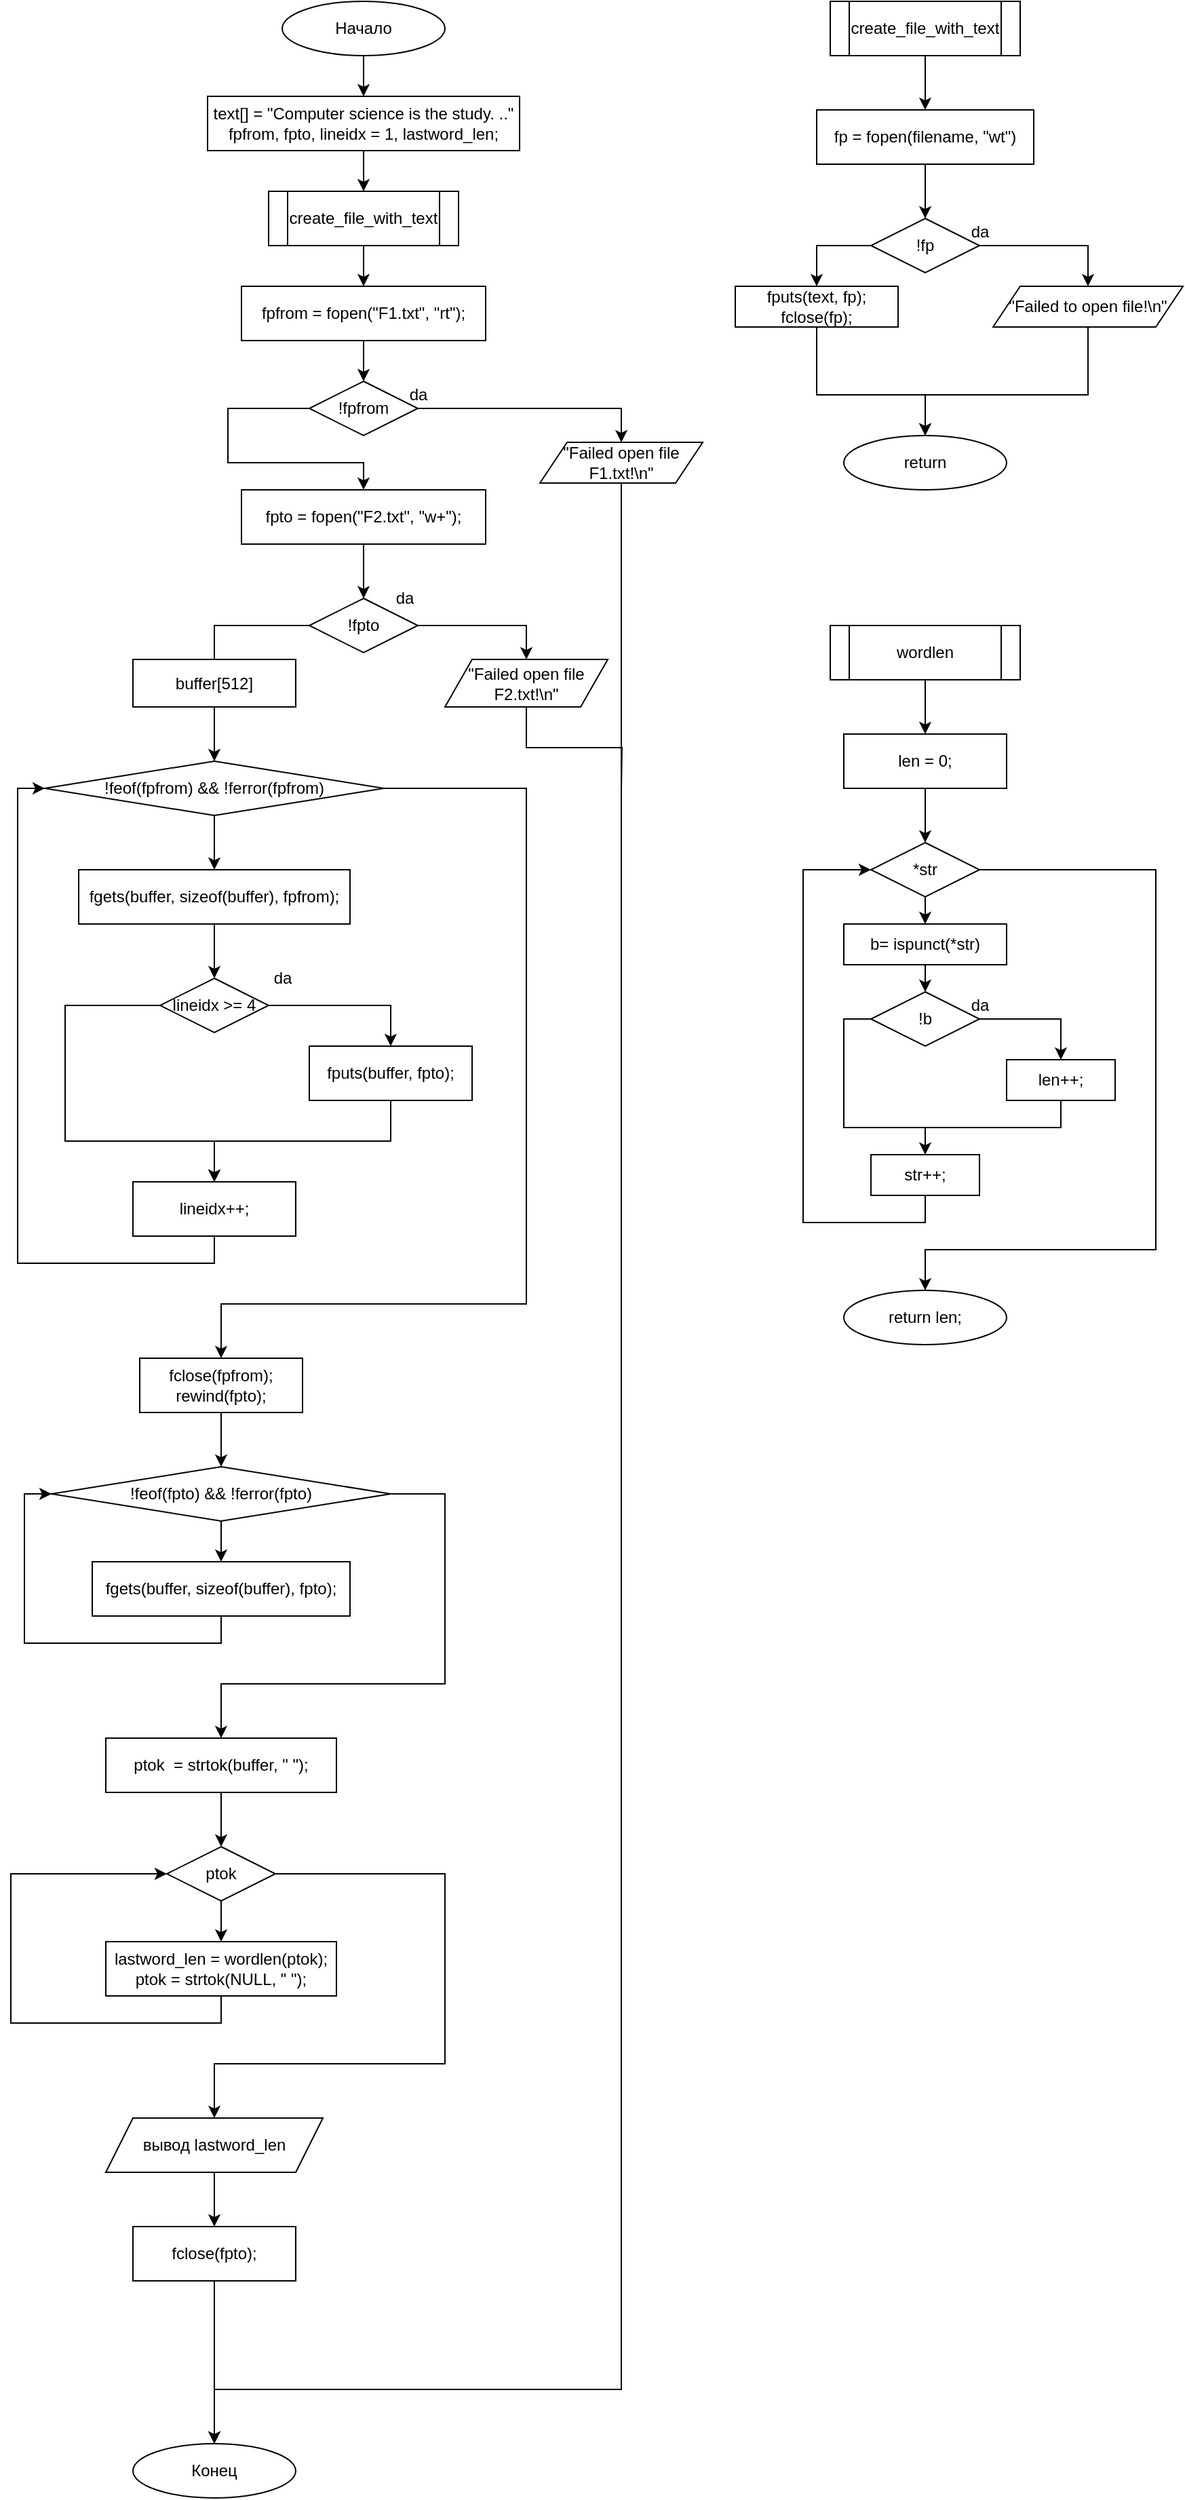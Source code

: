 <mxfile version="16.2.2" type="device"><diagram id="C5RBs43oDa-KdzZeNtuy" name="Page-1"><mxGraphModel dx="2181" dy="702" grid="1" gridSize="10" guides="1" tooltips="1" connect="1" arrows="1" fold="1" page="1" pageScale="1" pageWidth="827" pageHeight="1169" math="0" shadow="0"><root><mxCell id="WIyWlLk6GJQsqaUBKTNV-0"/><mxCell id="WIyWlLk6GJQsqaUBKTNV-1" parent="WIyWlLk6GJQsqaUBKTNV-0"/><mxCell id="cF8SmFSWWeZqv9LzPDOu-3" style="edgeStyle=orthogonalEdgeStyle;rounded=0;orthogonalLoop=1;jettySize=auto;html=1;exitX=0.5;exitY=1;exitDx=0;exitDy=0;entryX=0.5;entryY=0;entryDx=0;entryDy=0;" edge="1" parent="WIyWlLk6GJQsqaUBKTNV-1" source="cF8SmFSWWeZqv9LzPDOu-0" target="cF8SmFSWWeZqv9LzPDOu-2"><mxGeometry relative="1" as="geometry"/></mxCell><mxCell id="cF8SmFSWWeZqv9LzPDOu-0" value="Начало" style="ellipse;whiteSpace=wrap;html=1;" vertex="1" parent="WIyWlLk6GJQsqaUBKTNV-1"><mxGeometry x="80" y="40" width="120" height="40" as="geometry"/></mxCell><mxCell id="cF8SmFSWWeZqv9LzPDOu-1" value="Конец" style="ellipse;whiteSpace=wrap;html=1;" vertex="1" parent="WIyWlLk6GJQsqaUBKTNV-1"><mxGeometry x="-30" y="1840" width="120" height="40" as="geometry"/></mxCell><mxCell id="cF8SmFSWWeZqv9LzPDOu-39" value="" style="edgeStyle=orthogonalEdgeStyle;rounded=0;orthogonalLoop=1;jettySize=auto;html=1;endArrow=classic;endFill=1;" edge="1" parent="WIyWlLk6GJQsqaUBKTNV-1" source="cF8SmFSWWeZqv9LzPDOu-2" target="cF8SmFSWWeZqv9LzPDOu-38"><mxGeometry relative="1" as="geometry"/></mxCell><mxCell id="cF8SmFSWWeZqv9LzPDOu-2" value="text[] = &quot;Computer science is the study. ..&quot;&lt;br&gt;fpfrom, fpto,&amp;nbsp;lineidx = 1,&amp;nbsp;lastword_len;" style="rounded=0;whiteSpace=wrap;html=1;" vertex="1" parent="WIyWlLk6GJQsqaUBKTNV-1"><mxGeometry x="25" y="110" width="230" height="40" as="geometry"/></mxCell><mxCell id="cF8SmFSWWeZqv9LzPDOu-6" value="" style="edgeStyle=orthogonalEdgeStyle;rounded=0;orthogonalLoop=1;jettySize=auto;html=1;" edge="1" parent="WIyWlLk6GJQsqaUBKTNV-1" source="cF8SmFSWWeZqv9LzPDOu-4" target="cF8SmFSWWeZqv9LzPDOu-5"><mxGeometry relative="1" as="geometry"/></mxCell><mxCell id="cF8SmFSWWeZqv9LzPDOu-4" value="create_file_with_text" style="shape=process;whiteSpace=wrap;html=1;backgroundOutline=1;" vertex="1" parent="WIyWlLk6GJQsqaUBKTNV-1"><mxGeometry x="484" y="40" width="140" height="40" as="geometry"/></mxCell><mxCell id="cF8SmFSWWeZqv9LzPDOu-8" value="" style="edgeStyle=orthogonalEdgeStyle;rounded=0;orthogonalLoop=1;jettySize=auto;html=1;" edge="1" parent="WIyWlLk6GJQsqaUBKTNV-1" source="cF8SmFSWWeZqv9LzPDOu-5" target="cF8SmFSWWeZqv9LzPDOu-7"><mxGeometry relative="1" as="geometry"/></mxCell><mxCell id="cF8SmFSWWeZqv9LzPDOu-5" value="fp = fopen(filename, &quot;wt&quot;)" style="whiteSpace=wrap;html=1;" vertex="1" parent="WIyWlLk6GJQsqaUBKTNV-1"><mxGeometry x="474" y="120" width="160" height="40" as="geometry"/></mxCell><mxCell id="cF8SmFSWWeZqv9LzPDOu-10" value="" style="edgeStyle=orthogonalEdgeStyle;rounded=0;orthogonalLoop=1;jettySize=auto;html=1;" edge="1" parent="WIyWlLk6GJQsqaUBKTNV-1" source="cF8SmFSWWeZqv9LzPDOu-7" target="cF8SmFSWWeZqv9LzPDOu-9"><mxGeometry relative="1" as="geometry"/></mxCell><mxCell id="cF8SmFSWWeZqv9LzPDOu-15" style="edgeStyle=orthogonalEdgeStyle;rounded=0;orthogonalLoop=1;jettySize=auto;html=1;exitX=0;exitY=0.5;exitDx=0;exitDy=0;entryX=0.5;entryY=0;entryDx=0;entryDy=0;" edge="1" parent="WIyWlLk6GJQsqaUBKTNV-1" source="cF8SmFSWWeZqv9LzPDOu-7" target="cF8SmFSWWeZqv9LzPDOu-14"><mxGeometry relative="1" as="geometry"/></mxCell><mxCell id="cF8SmFSWWeZqv9LzPDOu-7" value="!fp" style="rhombus;whiteSpace=wrap;html=1;" vertex="1" parent="WIyWlLk6GJQsqaUBKTNV-1"><mxGeometry x="514" y="200" width="80" height="40" as="geometry"/></mxCell><mxCell id="cF8SmFSWWeZqv9LzPDOu-13" style="edgeStyle=orthogonalEdgeStyle;rounded=0;orthogonalLoop=1;jettySize=auto;html=1;exitX=0.5;exitY=1;exitDx=0;exitDy=0;entryX=0.5;entryY=0;entryDx=0;entryDy=0;" edge="1" parent="WIyWlLk6GJQsqaUBKTNV-1" source="cF8SmFSWWeZqv9LzPDOu-9" target="cF8SmFSWWeZqv9LzPDOu-12"><mxGeometry relative="1" as="geometry"><Array as="points"><mxPoint x="674" y="330"/><mxPoint x="554" y="330"/></Array></mxGeometry></mxCell><mxCell id="cF8SmFSWWeZqv9LzPDOu-9" value="&quot;Failed to open file!\n&quot;" style="shape=parallelogram;perimeter=parallelogramPerimeter;whiteSpace=wrap;html=1;fixedSize=1;" vertex="1" parent="WIyWlLk6GJQsqaUBKTNV-1"><mxGeometry x="604" y="250" width="140" height="30" as="geometry"/></mxCell><mxCell id="cF8SmFSWWeZqv9LzPDOu-11" value="da" style="text;html=1;align=center;verticalAlign=middle;resizable=0;points=[];autosize=1;strokeColor=none;fillColor=none;" vertex="1" parent="WIyWlLk6GJQsqaUBKTNV-1"><mxGeometry x="579" y="200" width="30" height="20" as="geometry"/></mxCell><mxCell id="cF8SmFSWWeZqv9LzPDOu-12" value="return" style="ellipse;whiteSpace=wrap;html=1;" vertex="1" parent="WIyWlLk6GJQsqaUBKTNV-1"><mxGeometry x="494" y="360" width="120" height="40" as="geometry"/></mxCell><mxCell id="cF8SmFSWWeZqv9LzPDOu-16" style="edgeStyle=orthogonalEdgeStyle;rounded=0;orthogonalLoop=1;jettySize=auto;html=1;entryX=0.5;entryY=0;entryDx=0;entryDy=0;" edge="1" parent="WIyWlLk6GJQsqaUBKTNV-1" source="cF8SmFSWWeZqv9LzPDOu-14" target="cF8SmFSWWeZqv9LzPDOu-12"><mxGeometry relative="1" as="geometry"><Array as="points"><mxPoint x="474" y="330"/><mxPoint x="554" y="330"/></Array></mxGeometry></mxCell><mxCell id="cF8SmFSWWeZqv9LzPDOu-14" value="&lt;div&gt;&lt;span&gt;&#9;&lt;/span&gt;fputs(text, fp);&lt;/div&gt;&lt;div&gt;&lt;span&gt;&#9;&lt;/span&gt;fclose(fp);&lt;/div&gt;" style="rounded=0;whiteSpace=wrap;html=1;" vertex="1" parent="WIyWlLk6GJQsqaUBKTNV-1"><mxGeometry x="414" y="250" width="120" height="30" as="geometry"/></mxCell><mxCell id="cF8SmFSWWeZqv9LzPDOu-19" value="" style="edgeStyle=orthogonalEdgeStyle;rounded=0;orthogonalLoop=1;jettySize=auto;html=1;" edge="1" parent="WIyWlLk6GJQsqaUBKTNV-1" source="cF8SmFSWWeZqv9LzPDOu-17" target="cF8SmFSWWeZqv9LzPDOu-18"><mxGeometry relative="1" as="geometry"/></mxCell><mxCell id="cF8SmFSWWeZqv9LzPDOu-17" value="wordlen" style="shape=process;whiteSpace=wrap;html=1;backgroundOutline=1;" vertex="1" parent="WIyWlLk6GJQsqaUBKTNV-1"><mxGeometry x="484" y="500" width="140" height="40" as="geometry"/></mxCell><mxCell id="cF8SmFSWWeZqv9LzPDOu-21" value="" style="edgeStyle=orthogonalEdgeStyle;rounded=0;orthogonalLoop=1;jettySize=auto;html=1;" edge="1" parent="WIyWlLk6GJQsqaUBKTNV-1" source="cF8SmFSWWeZqv9LzPDOu-18" target="cF8SmFSWWeZqv9LzPDOu-20"><mxGeometry relative="1" as="geometry"/></mxCell><mxCell id="cF8SmFSWWeZqv9LzPDOu-18" value="len = 0;" style="whiteSpace=wrap;html=1;" vertex="1" parent="WIyWlLk6GJQsqaUBKTNV-1"><mxGeometry x="494" y="580" width="120" height="40" as="geometry"/></mxCell><mxCell id="cF8SmFSWWeZqv9LzPDOu-25" style="edgeStyle=orthogonalEdgeStyle;rounded=0;orthogonalLoop=1;jettySize=auto;html=1;entryX=0.5;entryY=0;entryDx=0;entryDy=0;" edge="1" parent="WIyWlLk6GJQsqaUBKTNV-1" source="cF8SmFSWWeZqv9LzPDOu-20" target="cF8SmFSWWeZqv9LzPDOu-24"><mxGeometry relative="1" as="geometry"/></mxCell><mxCell id="cF8SmFSWWeZqv9LzPDOu-37" style="edgeStyle=orthogonalEdgeStyle;rounded=0;orthogonalLoop=1;jettySize=auto;html=1;exitX=1;exitY=0.5;exitDx=0;exitDy=0;entryX=0.5;entryY=0;entryDx=0;entryDy=0;endArrow=classic;endFill=1;" edge="1" parent="WIyWlLk6GJQsqaUBKTNV-1" source="cF8SmFSWWeZqv9LzPDOu-20" target="cF8SmFSWWeZqv9LzPDOu-36"><mxGeometry relative="1" as="geometry"><Array as="points"><mxPoint x="724" y="680"/><mxPoint x="724" y="960"/><mxPoint x="554" y="960"/></Array></mxGeometry></mxCell><mxCell id="cF8SmFSWWeZqv9LzPDOu-20" value="*str" style="rhombus;whiteSpace=wrap;html=1;" vertex="1" parent="WIyWlLk6GJQsqaUBKTNV-1"><mxGeometry x="514" y="660" width="80" height="40" as="geometry"/></mxCell><mxCell id="cF8SmFSWWeZqv9LzPDOu-28" value="" style="edgeStyle=orthogonalEdgeStyle;rounded=0;orthogonalLoop=1;jettySize=auto;html=1;" edge="1" parent="WIyWlLk6GJQsqaUBKTNV-1" source="cF8SmFSWWeZqv9LzPDOu-22" target="cF8SmFSWWeZqv9LzPDOu-27"><mxGeometry relative="1" as="geometry"/></mxCell><mxCell id="cF8SmFSWWeZqv9LzPDOu-35" style="edgeStyle=orthogonalEdgeStyle;rounded=0;orthogonalLoop=1;jettySize=auto;html=1;exitX=0;exitY=0.5;exitDx=0;exitDy=0;endArrow=none;endFill=0;" edge="1" parent="WIyWlLk6GJQsqaUBKTNV-1" source="cF8SmFSWWeZqv9LzPDOu-22"><mxGeometry relative="1" as="geometry"><mxPoint x="554" y="890" as="targetPoint"/><Array as="points"><mxPoint x="494" y="790"/><mxPoint x="494" y="870"/><mxPoint x="554" y="870"/></Array></mxGeometry></mxCell><mxCell id="cF8SmFSWWeZqv9LzPDOu-22" value="!b" style="rhombus;whiteSpace=wrap;html=1;" vertex="1" parent="WIyWlLk6GJQsqaUBKTNV-1"><mxGeometry x="514" y="770" width="80" height="40" as="geometry"/></mxCell><mxCell id="cF8SmFSWWeZqv9LzPDOu-26" style="edgeStyle=orthogonalEdgeStyle;rounded=0;orthogonalLoop=1;jettySize=auto;html=1;exitX=0.5;exitY=1;exitDx=0;exitDy=0;entryX=0.5;entryY=0;entryDx=0;entryDy=0;" edge="1" parent="WIyWlLk6GJQsqaUBKTNV-1" source="cF8SmFSWWeZqv9LzPDOu-24" target="cF8SmFSWWeZqv9LzPDOu-22"><mxGeometry relative="1" as="geometry"/></mxCell><mxCell id="cF8SmFSWWeZqv9LzPDOu-24" value="b=&amp;nbsp;ispunct(*str)" style="rounded=0;whiteSpace=wrap;html=1;" vertex="1" parent="WIyWlLk6GJQsqaUBKTNV-1"><mxGeometry x="494" y="720" width="120" height="30" as="geometry"/></mxCell><mxCell id="cF8SmFSWWeZqv9LzPDOu-31" style="edgeStyle=orthogonalEdgeStyle;rounded=0;orthogonalLoop=1;jettySize=auto;html=1;exitX=0.5;exitY=1;exitDx=0;exitDy=0;entryX=0.5;entryY=0;entryDx=0;entryDy=0;" edge="1" parent="WIyWlLk6GJQsqaUBKTNV-1" source="cF8SmFSWWeZqv9LzPDOu-27" target="cF8SmFSWWeZqv9LzPDOu-30"><mxGeometry relative="1" as="geometry"/></mxCell><mxCell id="cF8SmFSWWeZqv9LzPDOu-27" value="len++;" style="whiteSpace=wrap;html=1;" vertex="1" parent="WIyWlLk6GJQsqaUBKTNV-1"><mxGeometry x="614" y="820" width="80" height="30" as="geometry"/></mxCell><mxCell id="cF8SmFSWWeZqv9LzPDOu-29" value="da" style="text;html=1;align=center;verticalAlign=middle;resizable=0;points=[];autosize=1;strokeColor=none;fillColor=none;" vertex="1" parent="WIyWlLk6GJQsqaUBKTNV-1"><mxGeometry x="579" y="770" width="30" height="20" as="geometry"/></mxCell><mxCell id="cF8SmFSWWeZqv9LzPDOu-33" style="edgeStyle=orthogonalEdgeStyle;rounded=0;orthogonalLoop=1;jettySize=auto;html=1;exitX=0.5;exitY=1;exitDx=0;exitDy=0;endArrow=classic;endFill=1;entryX=0;entryY=0.5;entryDx=0;entryDy=0;" edge="1" parent="WIyWlLk6GJQsqaUBKTNV-1" source="cF8SmFSWWeZqv9LzPDOu-30" target="cF8SmFSWWeZqv9LzPDOu-20"><mxGeometry relative="1" as="geometry"><mxPoint x="464" y="760" as="targetPoint"/><Array as="points"><mxPoint x="554" y="940"/><mxPoint x="464" y="940"/><mxPoint x="464" y="680"/></Array></mxGeometry></mxCell><mxCell id="cF8SmFSWWeZqv9LzPDOu-30" value="str++;" style="whiteSpace=wrap;html=1;" vertex="1" parent="WIyWlLk6GJQsqaUBKTNV-1"><mxGeometry x="514" y="890" width="80" height="30" as="geometry"/></mxCell><mxCell id="cF8SmFSWWeZqv9LzPDOu-36" value="return len;" style="ellipse;whiteSpace=wrap;html=1;" vertex="1" parent="WIyWlLk6GJQsqaUBKTNV-1"><mxGeometry x="494" y="990" width="120" height="40" as="geometry"/></mxCell><mxCell id="cF8SmFSWWeZqv9LzPDOu-41" value="" style="edgeStyle=orthogonalEdgeStyle;rounded=0;orthogonalLoop=1;jettySize=auto;html=1;endArrow=classic;endFill=1;" edge="1" parent="WIyWlLk6GJQsqaUBKTNV-1" source="cF8SmFSWWeZqv9LzPDOu-38" target="cF8SmFSWWeZqv9LzPDOu-40"><mxGeometry relative="1" as="geometry"/></mxCell><mxCell id="cF8SmFSWWeZqv9LzPDOu-38" value="create_file_with_text" style="shape=process;whiteSpace=wrap;html=1;backgroundOutline=1;rounded=0;" vertex="1" parent="WIyWlLk6GJQsqaUBKTNV-1"><mxGeometry x="70" y="180" width="140" height="40" as="geometry"/></mxCell><mxCell id="cF8SmFSWWeZqv9LzPDOu-43" value="" style="edgeStyle=orthogonalEdgeStyle;rounded=0;orthogonalLoop=1;jettySize=auto;html=1;endArrow=classic;endFill=1;" edge="1" parent="WIyWlLk6GJQsqaUBKTNV-1" source="cF8SmFSWWeZqv9LzPDOu-40" target="cF8SmFSWWeZqv9LzPDOu-42"><mxGeometry relative="1" as="geometry"/></mxCell><mxCell id="cF8SmFSWWeZqv9LzPDOu-40" value="fpfrom = fopen(&quot;F1.txt&quot;, &quot;rt&quot;);" style="whiteSpace=wrap;html=1;rounded=0;" vertex="1" parent="WIyWlLk6GJQsqaUBKTNV-1"><mxGeometry x="50" y="250" width="180" height="40" as="geometry"/></mxCell><mxCell id="cF8SmFSWWeZqv9LzPDOu-45" value="" style="edgeStyle=orthogonalEdgeStyle;rounded=0;orthogonalLoop=1;jettySize=auto;html=1;endArrow=classic;endFill=1;" edge="1" parent="WIyWlLk6GJQsqaUBKTNV-1" source="cF8SmFSWWeZqv9LzPDOu-42" target="cF8SmFSWWeZqv9LzPDOu-44"><mxGeometry relative="1" as="geometry"/></mxCell><mxCell id="cF8SmFSWWeZqv9LzPDOu-48" value="" style="edgeStyle=orthogonalEdgeStyle;rounded=0;orthogonalLoop=1;jettySize=auto;html=1;endArrow=classic;endFill=1;exitX=0;exitY=0.5;exitDx=0;exitDy=0;entryX=0.5;entryY=0;entryDx=0;entryDy=0;" edge="1" parent="WIyWlLk6GJQsqaUBKTNV-1" source="cF8SmFSWWeZqv9LzPDOu-42" target="cF8SmFSWWeZqv9LzPDOu-49"><mxGeometry relative="1" as="geometry"><mxPoint x="140" y="410" as="targetPoint"/><Array as="points"><mxPoint x="40" y="340"/><mxPoint x="40" y="380"/><mxPoint x="140" y="380"/></Array></mxGeometry></mxCell><mxCell id="cF8SmFSWWeZqv9LzPDOu-42" value="!fpfrom" style="rhombus;whiteSpace=wrap;html=1;rounded=0;" vertex="1" parent="WIyWlLk6GJQsqaUBKTNV-1"><mxGeometry x="100" y="320" width="80" height="40" as="geometry"/></mxCell><mxCell id="cF8SmFSWWeZqv9LzPDOu-46" style="edgeStyle=orthogonalEdgeStyle;rounded=0;orthogonalLoop=1;jettySize=auto;html=1;exitX=0.5;exitY=1;exitDx=0;exitDy=0;entryX=0.5;entryY=0;entryDx=0;entryDy=0;endArrow=classic;endFill=1;" edge="1" parent="WIyWlLk6GJQsqaUBKTNV-1" source="cF8SmFSWWeZqv9LzPDOu-44" target="cF8SmFSWWeZqv9LzPDOu-1"><mxGeometry relative="1" as="geometry"><Array as="points"><mxPoint x="330" y="1800"/><mxPoint x="30" y="1800"/></Array></mxGeometry></mxCell><mxCell id="cF8SmFSWWeZqv9LzPDOu-44" value="&quot;Failed open file F1.txt!\n&quot;" style="shape=parallelogram;perimeter=parallelogramPerimeter;whiteSpace=wrap;html=1;fixedSize=1;rounded=0;" vertex="1" parent="WIyWlLk6GJQsqaUBKTNV-1"><mxGeometry x="270" y="365" width="120" height="30" as="geometry"/></mxCell><mxCell id="cF8SmFSWWeZqv9LzPDOu-55" value="" style="edgeStyle=orthogonalEdgeStyle;rounded=0;orthogonalLoop=1;jettySize=auto;html=1;endArrow=classic;endFill=1;" edge="1" parent="WIyWlLk6GJQsqaUBKTNV-1" source="cF8SmFSWWeZqv9LzPDOu-47" target="cF8SmFSWWeZqv9LzPDOu-54"><mxGeometry relative="1" as="geometry"/></mxCell><mxCell id="cF8SmFSWWeZqv9LzPDOu-58" value="" style="edgeStyle=orthogonalEdgeStyle;rounded=0;orthogonalLoop=1;jettySize=auto;html=1;endArrow=none;endFill=0;" edge="1" parent="WIyWlLk6GJQsqaUBKTNV-1" source="cF8SmFSWWeZqv9LzPDOu-47" target="cF8SmFSWWeZqv9LzPDOu-57"><mxGeometry relative="1" as="geometry"/></mxCell><mxCell id="cF8SmFSWWeZqv9LzPDOu-47" value="!fpto" style="rhombus;whiteSpace=wrap;html=1;rounded=0;" vertex="1" parent="WIyWlLk6GJQsqaUBKTNV-1"><mxGeometry x="100" y="480" width="80" height="40" as="geometry"/></mxCell><mxCell id="cF8SmFSWWeZqv9LzPDOu-52" style="edgeStyle=orthogonalEdgeStyle;rounded=0;orthogonalLoop=1;jettySize=auto;html=1;exitX=0.5;exitY=1;exitDx=0;exitDy=0;entryX=0.5;entryY=0;entryDx=0;entryDy=0;endArrow=classic;endFill=1;" edge="1" parent="WIyWlLk6GJQsqaUBKTNV-1" source="cF8SmFSWWeZqv9LzPDOu-49" target="cF8SmFSWWeZqv9LzPDOu-47"><mxGeometry relative="1" as="geometry"/></mxCell><mxCell id="cF8SmFSWWeZqv9LzPDOu-49" value="fpto = fopen(&quot;F2.txt&quot;, &quot;w+&quot;);" style="rounded=0;whiteSpace=wrap;html=1;" vertex="1" parent="WIyWlLk6GJQsqaUBKTNV-1"><mxGeometry x="50" y="400" width="180" height="40" as="geometry"/></mxCell><mxCell id="cF8SmFSWWeZqv9LzPDOu-51" value="da" style="text;html=1;align=center;verticalAlign=middle;resizable=0;points=[];autosize=1;strokeColor=none;fillColor=none;" vertex="1" parent="WIyWlLk6GJQsqaUBKTNV-1"><mxGeometry x="165" y="320" width="30" height="20" as="geometry"/></mxCell><mxCell id="cF8SmFSWWeZqv9LzPDOu-53" value="da" style="text;html=1;align=center;verticalAlign=middle;resizable=0;points=[];autosize=1;strokeColor=none;fillColor=none;" vertex="1" parent="WIyWlLk6GJQsqaUBKTNV-1"><mxGeometry x="155" y="470" width="30" height="20" as="geometry"/></mxCell><mxCell id="cF8SmFSWWeZqv9LzPDOu-56" style="edgeStyle=orthogonalEdgeStyle;rounded=0;orthogonalLoop=1;jettySize=auto;html=1;exitX=0.5;exitY=1;exitDx=0;exitDy=0;endArrow=none;endFill=0;" edge="1" parent="WIyWlLk6GJQsqaUBKTNV-1" source="cF8SmFSWWeZqv9LzPDOu-54"><mxGeometry relative="1" as="geometry"><mxPoint x="330" y="620" as="targetPoint"/></mxGeometry></mxCell><mxCell id="cF8SmFSWWeZqv9LzPDOu-54" value="&quot;Failed open file F2.txt!\n&quot;" style="shape=parallelogram;perimeter=parallelogramPerimeter;whiteSpace=wrap;html=1;fixedSize=1;rounded=0;" vertex="1" parent="WIyWlLk6GJQsqaUBKTNV-1"><mxGeometry x="200" y="525" width="120" height="35" as="geometry"/></mxCell><mxCell id="cF8SmFSWWeZqv9LzPDOu-60" style="edgeStyle=orthogonalEdgeStyle;rounded=0;orthogonalLoop=1;jettySize=auto;html=1;exitX=0.5;exitY=1;exitDx=0;exitDy=0;entryX=0.5;entryY=0;entryDx=0;entryDy=0;endArrow=classic;endFill=1;" edge="1" parent="WIyWlLk6GJQsqaUBKTNV-1" source="cF8SmFSWWeZqv9LzPDOu-57" target="cF8SmFSWWeZqv9LzPDOu-59"><mxGeometry relative="1" as="geometry"/></mxCell><mxCell id="cF8SmFSWWeZqv9LzPDOu-57" value="buffer[512]" style="whiteSpace=wrap;html=1;rounded=0;" vertex="1" parent="WIyWlLk6GJQsqaUBKTNV-1"><mxGeometry x="-30" y="525" width="120" height="35" as="geometry"/></mxCell><mxCell id="cF8SmFSWWeZqv9LzPDOu-62" value="" style="edgeStyle=orthogonalEdgeStyle;rounded=0;orthogonalLoop=1;jettySize=auto;html=1;endArrow=classic;endFill=1;" edge="1" parent="WIyWlLk6GJQsqaUBKTNV-1" source="cF8SmFSWWeZqv9LzPDOu-59" target="cF8SmFSWWeZqv9LzPDOu-61"><mxGeometry relative="1" as="geometry"/></mxCell><mxCell id="cF8SmFSWWeZqv9LzPDOu-75" style="edgeStyle=orthogonalEdgeStyle;rounded=0;orthogonalLoop=1;jettySize=auto;html=1;exitX=1;exitY=0.5;exitDx=0;exitDy=0;entryX=0.5;entryY=0;entryDx=0;entryDy=0;endArrow=classic;endFill=1;" edge="1" parent="WIyWlLk6GJQsqaUBKTNV-1" source="cF8SmFSWWeZqv9LzPDOu-59" target="cF8SmFSWWeZqv9LzPDOu-74"><mxGeometry relative="1" as="geometry"><Array as="points"><mxPoint x="260" y="620"/><mxPoint x="260" y="1000"/><mxPoint x="35" y="1000"/></Array></mxGeometry></mxCell><mxCell id="cF8SmFSWWeZqv9LzPDOu-59" value="!feof(fpfrom) &amp;amp;&amp;amp; !ferror(fpfrom)" style="rhombus;whiteSpace=wrap;html=1;" vertex="1" parent="WIyWlLk6GJQsqaUBKTNV-1"><mxGeometry x="-95" y="600" width="250" height="40" as="geometry"/></mxCell><mxCell id="cF8SmFSWWeZqv9LzPDOu-64" value="" style="edgeStyle=orthogonalEdgeStyle;rounded=0;orthogonalLoop=1;jettySize=auto;html=1;endArrow=classic;endFill=1;" edge="1" parent="WIyWlLk6GJQsqaUBKTNV-1" source="cF8SmFSWWeZqv9LzPDOu-61" target="cF8SmFSWWeZqv9LzPDOu-63"><mxGeometry relative="1" as="geometry"/></mxCell><mxCell id="cF8SmFSWWeZqv9LzPDOu-61" value="fgets(buffer, sizeof(buffer), fpfrom);" style="whiteSpace=wrap;html=1;" vertex="1" parent="WIyWlLk6GJQsqaUBKTNV-1"><mxGeometry x="-70" y="680" width="200" height="40" as="geometry"/></mxCell><mxCell id="cF8SmFSWWeZqv9LzPDOu-66" value="" style="edgeStyle=orthogonalEdgeStyle;rounded=0;orthogonalLoop=1;jettySize=auto;html=1;endArrow=classic;endFill=1;" edge="1" parent="WIyWlLk6GJQsqaUBKTNV-1" source="cF8SmFSWWeZqv9LzPDOu-63" target="cF8SmFSWWeZqv9LzPDOu-65"><mxGeometry relative="1" as="geometry"/></mxCell><mxCell id="cF8SmFSWWeZqv9LzPDOu-71" style="edgeStyle=orthogonalEdgeStyle;rounded=0;orthogonalLoop=1;jettySize=auto;html=1;exitX=0;exitY=0.5;exitDx=0;exitDy=0;entryX=0.5;entryY=0;entryDx=0;entryDy=0;endArrow=classic;endFill=1;" edge="1" parent="WIyWlLk6GJQsqaUBKTNV-1" source="cF8SmFSWWeZqv9LzPDOu-63" target="cF8SmFSWWeZqv9LzPDOu-68"><mxGeometry relative="1" as="geometry"><Array as="points"><mxPoint x="-80" y="780"/><mxPoint x="-80" y="880"/><mxPoint x="30" y="880"/></Array></mxGeometry></mxCell><mxCell id="cF8SmFSWWeZqv9LzPDOu-63" value="lineidx &amp;gt;= 4" style="rhombus;whiteSpace=wrap;html=1;" vertex="1" parent="WIyWlLk6GJQsqaUBKTNV-1"><mxGeometry x="-10" y="760" width="80" height="40" as="geometry"/></mxCell><mxCell id="cF8SmFSWWeZqv9LzPDOu-72" style="edgeStyle=orthogonalEdgeStyle;rounded=0;orthogonalLoop=1;jettySize=auto;html=1;exitX=0.5;exitY=1;exitDx=0;exitDy=0;entryX=0.5;entryY=0;entryDx=0;entryDy=0;endArrow=classic;endFill=1;" edge="1" parent="WIyWlLk6GJQsqaUBKTNV-1" source="cF8SmFSWWeZqv9LzPDOu-65" target="cF8SmFSWWeZqv9LzPDOu-68"><mxGeometry relative="1" as="geometry"/></mxCell><mxCell id="cF8SmFSWWeZqv9LzPDOu-65" value="fputs(buffer, fpto);" style="whiteSpace=wrap;html=1;" vertex="1" parent="WIyWlLk6GJQsqaUBKTNV-1"><mxGeometry x="100" y="810" width="120" height="40" as="geometry"/></mxCell><mxCell id="cF8SmFSWWeZqv9LzPDOu-67" value="da" style="text;html=1;align=center;verticalAlign=middle;resizable=0;points=[];autosize=1;strokeColor=none;fillColor=none;" vertex="1" parent="WIyWlLk6GJQsqaUBKTNV-1"><mxGeometry x="65" y="750" width="30" height="20" as="geometry"/></mxCell><mxCell id="cF8SmFSWWeZqv9LzPDOu-73" style="edgeStyle=orthogonalEdgeStyle;rounded=0;orthogonalLoop=1;jettySize=auto;html=1;exitX=0.5;exitY=1;exitDx=0;exitDy=0;entryX=0;entryY=0.5;entryDx=0;entryDy=0;endArrow=classic;endFill=1;" edge="1" parent="WIyWlLk6GJQsqaUBKTNV-1" source="cF8SmFSWWeZqv9LzPDOu-68" target="cF8SmFSWWeZqv9LzPDOu-59"><mxGeometry relative="1" as="geometry"/></mxCell><mxCell id="cF8SmFSWWeZqv9LzPDOu-68" value="lineidx++;" style="whiteSpace=wrap;html=1;" vertex="1" parent="WIyWlLk6GJQsqaUBKTNV-1"><mxGeometry x="-30" y="910" width="120" height="40" as="geometry"/></mxCell><mxCell id="cF8SmFSWWeZqv9LzPDOu-77" value="" style="edgeStyle=orthogonalEdgeStyle;rounded=0;orthogonalLoop=1;jettySize=auto;html=1;endArrow=classic;endFill=1;entryX=0.5;entryY=0;entryDx=0;entryDy=0;" edge="1" parent="WIyWlLk6GJQsqaUBKTNV-1" source="cF8SmFSWWeZqv9LzPDOu-74" target="cF8SmFSWWeZqv9LzPDOu-78"><mxGeometry relative="1" as="geometry"><mxPoint x="35" y="1120" as="targetPoint"/></mxGeometry></mxCell><mxCell id="cF8SmFSWWeZqv9LzPDOu-74" value="fclose(fpfrom);&lt;br&gt;rewind(fpto);" style="rounded=0;whiteSpace=wrap;html=1;" vertex="1" parent="WIyWlLk6GJQsqaUBKTNV-1"><mxGeometry x="-25" y="1040" width="120" height="40" as="geometry"/></mxCell><mxCell id="cF8SmFSWWeZqv9LzPDOu-81" style="edgeStyle=orthogonalEdgeStyle;rounded=0;orthogonalLoop=1;jettySize=auto;html=1;exitX=0.5;exitY=1;exitDx=0;exitDy=0;entryX=0.5;entryY=0;entryDx=0;entryDy=0;endArrow=classic;endFill=1;" edge="1" parent="WIyWlLk6GJQsqaUBKTNV-1" source="cF8SmFSWWeZqv9LzPDOu-78" target="cF8SmFSWWeZqv9LzPDOu-80"><mxGeometry relative="1" as="geometry"/></mxCell><mxCell id="cF8SmFSWWeZqv9LzPDOu-84" value="" style="edgeStyle=orthogonalEdgeStyle;rounded=0;orthogonalLoop=1;jettySize=auto;html=1;endArrow=classic;endFill=1;entryX=0.5;entryY=0;entryDx=0;entryDy=0;" edge="1" parent="WIyWlLk6GJQsqaUBKTNV-1" source="cF8SmFSWWeZqv9LzPDOu-78" target="cF8SmFSWWeZqv9LzPDOu-83"><mxGeometry relative="1" as="geometry"><Array as="points"><mxPoint x="200" y="1140"/><mxPoint x="200" y="1280"/><mxPoint x="35" y="1280"/></Array></mxGeometry></mxCell><mxCell id="cF8SmFSWWeZqv9LzPDOu-78" value="!feof(fpto) &amp;amp;&amp;amp; !ferror(fpto)" style="rhombus;whiteSpace=wrap;html=1;" vertex="1" parent="WIyWlLk6GJQsqaUBKTNV-1"><mxGeometry x="-90" y="1120" width="250" height="40" as="geometry"/></mxCell><mxCell id="cF8SmFSWWeZqv9LzPDOu-82" style="edgeStyle=orthogonalEdgeStyle;rounded=0;orthogonalLoop=1;jettySize=auto;html=1;exitX=0.5;exitY=1;exitDx=0;exitDy=0;entryX=0;entryY=0.5;entryDx=0;entryDy=0;endArrow=classic;endFill=1;" edge="1" parent="WIyWlLk6GJQsqaUBKTNV-1" source="cF8SmFSWWeZqv9LzPDOu-80" target="cF8SmFSWWeZqv9LzPDOu-78"><mxGeometry relative="1" as="geometry"/></mxCell><mxCell id="cF8SmFSWWeZqv9LzPDOu-80" value="fgets(buffer, sizeof(buffer), fpto);" style="rounded=0;whiteSpace=wrap;html=1;" vertex="1" parent="WIyWlLk6GJQsqaUBKTNV-1"><mxGeometry x="-60" y="1190" width="190" height="40" as="geometry"/></mxCell><mxCell id="cF8SmFSWWeZqv9LzPDOu-86" value="" style="edgeStyle=orthogonalEdgeStyle;rounded=0;orthogonalLoop=1;jettySize=auto;html=1;endArrow=classic;endFill=1;" edge="1" parent="WIyWlLk6GJQsqaUBKTNV-1" source="cF8SmFSWWeZqv9LzPDOu-83" target="cF8SmFSWWeZqv9LzPDOu-85"><mxGeometry relative="1" as="geometry"/></mxCell><mxCell id="cF8SmFSWWeZqv9LzPDOu-83" value="ptok&amp;nbsp;&amp;nbsp;= strtok(buffer, &quot; &quot;);" style="whiteSpace=wrap;html=1;" vertex="1" parent="WIyWlLk6GJQsqaUBKTNV-1"><mxGeometry x="-50" y="1320" width="170" height="40" as="geometry"/></mxCell><mxCell id="cF8SmFSWWeZqv9LzPDOu-88" value="" style="edgeStyle=orthogonalEdgeStyle;rounded=0;orthogonalLoop=1;jettySize=auto;html=1;endArrow=classic;endFill=1;" edge="1" parent="WIyWlLk6GJQsqaUBKTNV-1" source="cF8SmFSWWeZqv9LzPDOu-85" target="cF8SmFSWWeZqv9LzPDOu-87"><mxGeometry relative="1" as="geometry"/></mxCell><mxCell id="cF8SmFSWWeZqv9LzPDOu-91" value="" style="edgeStyle=orthogonalEdgeStyle;rounded=0;orthogonalLoop=1;jettySize=auto;html=1;endArrow=classic;endFill=1;entryX=0.5;entryY=0;entryDx=0;entryDy=0;" edge="1" parent="WIyWlLk6GJQsqaUBKTNV-1" source="cF8SmFSWWeZqv9LzPDOu-85" target="cF8SmFSWWeZqv9LzPDOu-90"><mxGeometry relative="1" as="geometry"><Array as="points"><mxPoint x="200" y="1420"/><mxPoint x="200" y="1560"/><mxPoint x="30" y="1560"/></Array></mxGeometry></mxCell><mxCell id="cF8SmFSWWeZqv9LzPDOu-85" value="ptok" style="rhombus;whiteSpace=wrap;html=1;" vertex="1" parent="WIyWlLk6GJQsqaUBKTNV-1"><mxGeometry x="-5" y="1400" width="80" height="40" as="geometry"/></mxCell><mxCell id="cF8SmFSWWeZqv9LzPDOu-89" style="edgeStyle=orthogonalEdgeStyle;rounded=0;orthogonalLoop=1;jettySize=auto;html=1;exitX=0.5;exitY=1;exitDx=0;exitDy=0;endArrow=classic;endFill=1;entryX=0;entryY=0.5;entryDx=0;entryDy=0;" edge="1" parent="WIyWlLk6GJQsqaUBKTNV-1" source="cF8SmFSWWeZqv9LzPDOu-87" target="cF8SmFSWWeZqv9LzPDOu-85"><mxGeometry relative="1" as="geometry"><mxPoint x="-70" y="1450" as="targetPoint"/><Array as="points"><mxPoint x="35" y="1530"/><mxPoint x="-120" y="1530"/><mxPoint x="-120" y="1420"/></Array></mxGeometry></mxCell><mxCell id="cF8SmFSWWeZqv9LzPDOu-87" value="&lt;div&gt;&lt;span&gt;&#9;&#9;&lt;/span&gt;lastword_len = wordlen(ptok);&lt;/div&gt;&lt;div&gt;&lt;span&gt;&#9;&#9;&lt;/span&gt;ptok = strtok(NULL, &quot; &quot;);&lt;/div&gt;" style="whiteSpace=wrap;html=1;" vertex="1" parent="WIyWlLk6GJQsqaUBKTNV-1"><mxGeometry x="-50" y="1470" width="170" height="40" as="geometry"/></mxCell><mxCell id="cF8SmFSWWeZqv9LzPDOu-93" value="" style="edgeStyle=orthogonalEdgeStyle;rounded=0;orthogonalLoop=1;jettySize=auto;html=1;endArrow=classic;endFill=1;" edge="1" parent="WIyWlLk6GJQsqaUBKTNV-1" source="cF8SmFSWWeZqv9LzPDOu-90" target="cF8SmFSWWeZqv9LzPDOu-92"><mxGeometry relative="1" as="geometry"/></mxCell><mxCell id="cF8SmFSWWeZqv9LzPDOu-90" value="вывод lastword_len" style="shape=parallelogram;perimeter=parallelogramPerimeter;whiteSpace=wrap;html=1;fixedSize=1;" vertex="1" parent="WIyWlLk6GJQsqaUBKTNV-1"><mxGeometry x="-50" y="1600" width="160" height="40" as="geometry"/></mxCell><mxCell id="cF8SmFSWWeZqv9LzPDOu-94" style="edgeStyle=orthogonalEdgeStyle;rounded=0;orthogonalLoop=1;jettySize=auto;html=1;exitX=0.5;exitY=1;exitDx=0;exitDy=0;entryX=0.5;entryY=0;entryDx=0;entryDy=0;endArrow=classic;endFill=1;" edge="1" parent="WIyWlLk6GJQsqaUBKTNV-1" source="cF8SmFSWWeZqv9LzPDOu-92" target="cF8SmFSWWeZqv9LzPDOu-1"><mxGeometry relative="1" as="geometry"/></mxCell><mxCell id="cF8SmFSWWeZqv9LzPDOu-92" value="fclose(fpto);" style="whiteSpace=wrap;html=1;" vertex="1" parent="WIyWlLk6GJQsqaUBKTNV-1"><mxGeometry x="-30" y="1680" width="120" height="40" as="geometry"/></mxCell></root></mxGraphModel></diagram></mxfile>